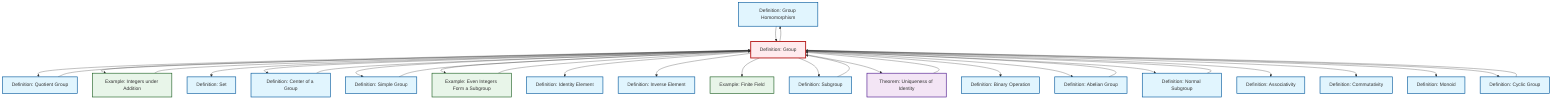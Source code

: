 graph TD
    classDef definition fill:#e1f5fe,stroke:#01579b,stroke-width:2px
    classDef theorem fill:#f3e5f5,stroke:#4a148c,stroke-width:2px
    classDef axiom fill:#fff3e0,stroke:#e65100,stroke-width:2px
    classDef example fill:#e8f5e9,stroke:#1b5e20,stroke-width:2px
    classDef current fill:#ffebee,stroke:#b71c1c,stroke-width:3px
    def-homomorphism["Definition: Group Homomorphism"]:::definition
    def-subgroup["Definition: Subgroup"]:::definition
    def-commutativity["Definition: Commutativity"]:::definition
    def-set["Definition: Set"]:::definition
    def-center-of-group["Definition: Center of a Group"]:::definition
    def-inverse-element["Definition: Inverse Element"]:::definition
    ex-integers-addition["Example: Integers under Addition"]:::example
    def-abelian-group["Definition: Abelian Group"]:::definition
    def-associativity["Definition: Associativity"]:::definition
    def-quotient-group["Definition: Quotient Group"]:::definition
    def-cyclic-group["Definition: Cyclic Group"]:::definition
    def-binary-operation["Definition: Binary Operation"]:::definition
    def-group["Definition: Group"]:::definition
    def-normal-subgroup["Definition: Normal Subgroup"]:::definition
    def-identity-element["Definition: Identity Element"]:::definition
    def-simple-group["Definition: Simple Group"]:::definition
    thm-unique-identity["Theorem: Uniqueness of Identity"]:::theorem
    ex-finite-field["Example: Finite Field"]:::example
    def-monoid["Definition: Monoid"]:::definition
    ex-even-integers-subgroup["Example: Even Integers Form a Subgroup"]:::example
    def-simple-group --> def-group
    thm-unique-identity --> def-group
    def-subgroup --> def-group
    ex-even-integers-subgroup --> def-group
    def-group --> def-quotient-group
    def-group --> ex-integers-addition
    def-group --> def-set
    def-group --> def-center-of-group
    def-group --> def-simple-group
    def-group --> ex-even-integers-subgroup
    def-group --> def-identity-element
    ex-integers-addition --> def-group
    def-group --> def-inverse-element
    def-group --> ex-finite-field
    def-cyclic-group --> def-group
    def-group --> def-subgroup
    def-abelian-group --> def-group
    def-normal-subgroup --> def-group
    def-homomorphism --> def-group
    def-group --> thm-unique-identity
    def-group --> def-binary-operation
    def-group --> def-abelian-group
    def-quotient-group --> def-group
    def-group --> def-homomorphism
    def-group --> def-normal-subgroup
    def-group --> def-associativity
    def-group --> def-commutativity
    def-group --> def-monoid
    def-center-of-group --> def-group
    def-group --> def-cyclic-group
    class def-group current